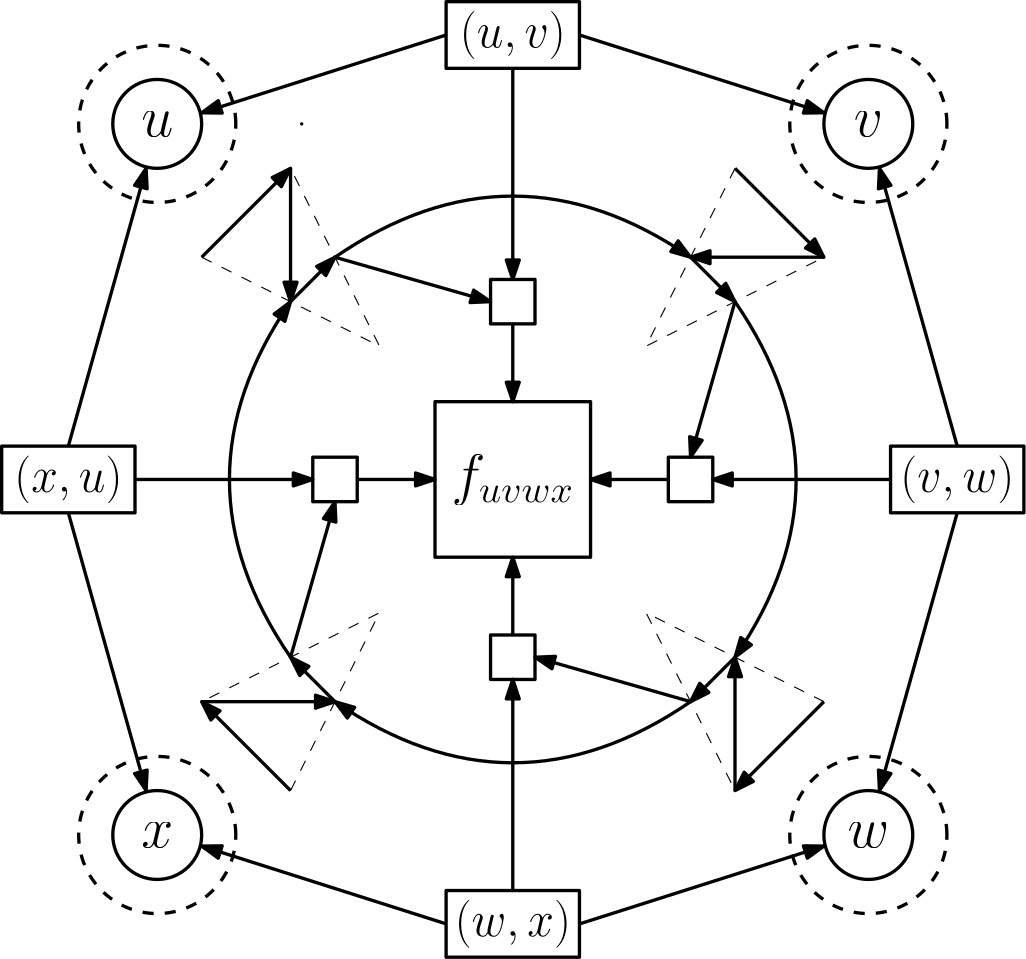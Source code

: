 <?xml version="1.0"?>
<!DOCTYPE ipe SYSTEM "ipe.dtd">
<ipe version="70206" creator="Ipe 7.2.7">
<info created="D:20190527180651" modified="D:20190527202147"/>
<ipestyle name="basic">
<symbol name="arrow/arc(spx)">
<path stroke="sym-stroke" fill="sym-stroke" pen="sym-pen">
0 0 m
-1 0.333 l
-1 -0.333 l
h
</path>
</symbol>
<symbol name="arrow/farc(spx)">
<path stroke="sym-stroke" fill="white" pen="sym-pen">
0 0 m
-1 0.333 l
-1 -0.333 l
h
</path>
</symbol>
<symbol name="arrow/ptarc(spx)">
<path stroke="sym-stroke" fill="sym-stroke" pen="sym-pen">
0 0 m
-1 0.333 l
-0.8 0 l
-1 -0.333 l
h
</path>
</symbol>
<symbol name="arrow/fptarc(spx)">
<path stroke="sym-stroke" fill="white" pen="sym-pen">
0 0 m
-1 0.333 l
-0.8 0 l
-1 -0.333 l
h
</path>
</symbol>
<symbol name="mark/circle(sx)" transformations="translations">
<path fill="sym-stroke">
0.6 0 0 0.6 0 0 e
0.4 0 0 0.4 0 0 e
</path>
</symbol>
<symbol name="mark/disk(sx)" transformations="translations">
<path fill="sym-stroke">
0.6 0 0 0.6 0 0 e
</path>
</symbol>
<symbol name="mark/fdisk(sfx)" transformations="translations">
<group>
<path fill="sym-fill">
0.5 0 0 0.5 0 0 e
</path>
<path fill="sym-stroke" fillrule="eofill">
0.6 0 0 0.6 0 0 e
0.4 0 0 0.4 0 0 e
</path>
</group>
</symbol>
<symbol name="mark/box(sx)" transformations="translations">
<path fill="sym-stroke" fillrule="eofill">
-0.6 -0.6 m
0.6 -0.6 l
0.6 0.6 l
-0.6 0.6 l
h
-0.4 -0.4 m
0.4 -0.4 l
0.4 0.4 l
-0.4 0.4 l
h
</path>
</symbol>
<symbol name="mark/square(sx)" transformations="translations">
<path fill="sym-stroke">
-0.6 -0.6 m
0.6 -0.6 l
0.6 0.6 l
-0.6 0.6 l
h
</path>
</symbol>
<symbol name="mark/fsquare(sfx)" transformations="translations">
<group>
<path fill="sym-fill">
-0.5 -0.5 m
0.5 -0.5 l
0.5 0.5 l
-0.5 0.5 l
h
</path>
<path fill="sym-stroke" fillrule="eofill">
-0.6 -0.6 m
0.6 -0.6 l
0.6 0.6 l
-0.6 0.6 l
h
-0.4 -0.4 m
0.4 -0.4 l
0.4 0.4 l
-0.4 0.4 l
h
</path>
</group>
</symbol>
<symbol name="mark/cross(sx)" transformations="translations">
<group>
<path fill="sym-stroke">
-0.43 -0.57 m
0.57 0.43 l
0.43 0.57 l
-0.57 -0.43 l
h
</path>
<path fill="sym-stroke">
-0.43 0.57 m
0.57 -0.43 l
0.43 -0.57 l
-0.57 0.43 l
h
</path>
</group>
</symbol>
<symbol name="arrow/fnormal(spx)">
<path stroke="sym-stroke" fill="white" pen="sym-pen">
0 0 m
-1 0.333 l
-1 -0.333 l
h
</path>
</symbol>
<symbol name="arrow/pointed(spx)">
<path stroke="sym-stroke" fill="sym-stroke" pen="sym-pen">
0 0 m
-1 0.333 l
-0.8 0 l
-1 -0.333 l
h
</path>
</symbol>
<symbol name="arrow/fpointed(spx)">
<path stroke="sym-stroke" fill="white" pen="sym-pen">
0 0 m
-1 0.333 l
-0.8 0 l
-1 -0.333 l
h
</path>
</symbol>
<symbol name="arrow/linear(spx)">
<path stroke="sym-stroke" pen="sym-pen">
-1 0.333 m
0 0 l
-1 -0.333 l
</path>
</symbol>
<symbol name="arrow/fdouble(spx)">
<path stroke="sym-stroke" fill="white" pen="sym-pen">
0 0 m
-1 0.333 l
-1 -0.333 l
h
-1 0 m
-2 0.333 l
-2 -0.333 l
h
</path>
</symbol>
<symbol name="arrow/double(spx)">
<path stroke="sym-stroke" fill="sym-stroke" pen="sym-pen">
0 0 m
-1 0.333 l
-1 -0.333 l
h
-1 0 m
-2 0.333 l
-2 -0.333 l
h
</path>
</symbol>
<pen name="heavier" value="0.8"/>
<pen name="fat" value="1.2"/>
<pen name="ultrafat" value="2"/>
<symbolsize name="large" value="5"/>
<symbolsize name="small" value="2"/>
<symbolsize name="tiny" value="1.1"/>
<arrowsize name="large" value="10"/>
<arrowsize name="small" value="5"/>
<arrowsize name="tiny" value="3"/>
<color name="red" value="1 0 0"/>
<color name="green" value="0 1 0"/>
<color name="blue" value="0 0 1"/>
<color name="yellow" value="1 1 0"/>
<color name="orange" value="1 0.647 0"/>
<color name="gold" value="1 0.843 0"/>
<color name="purple" value="0.627 0.125 0.941"/>
<color name="gray" value="0.745"/>
<color name="brown" value="0.647 0.165 0.165"/>
<color name="navy" value="0 0 0.502"/>
<color name="pink" value="1 0.753 0.796"/>
<color name="seagreen" value="0.18 0.545 0.341"/>
<color name="turquoise" value="0.251 0.878 0.816"/>
<color name="violet" value="0.933 0.51 0.933"/>
<color name="darkblue" value="0 0 0.545"/>
<color name="darkcyan" value="0 0.545 0.545"/>
<color name="darkgray" value="0.663"/>
<color name="darkgreen" value="0 0.392 0"/>
<color name="darkmagenta" value="0.545 0 0.545"/>
<color name="darkorange" value="1 0.549 0"/>
<color name="darkred" value="0.545 0 0"/>
<color name="lightblue" value="0.678 0.847 0.902"/>
<color name="lightcyan" value="0.878 1 1"/>
<color name="lightgray" value="0.827"/>
<color name="lightgreen" value="0.565 0.933 0.565"/>
<color name="lightyellow" value="1 1 0.878"/>
<dashstyle name="dashed" value="[4] 0"/>
<dashstyle name="dotted" value="[1 3] 0"/>
<dashstyle name="dash dotted" value="[4 2 1 2] 0"/>
<dashstyle name="dash dot dotted" value="[4 2 1 2 1 2] 0"/>
<textsize name="large" value="\large"/>
<textsize name="Large" value="\Large"/>
<textsize name="LARGE" value="\LARGE"/>
<textsize name="huge" value="\huge"/>
<textsize name="Huge" value="\Huge"/>
<textsize name="small" value="\small"/>
<textsize name="footnote" value="\footnotesize"/>
<textsize name="tiny" value="\tiny"/>
<textstyle name="center" begin="\begin{center}" end="\end{center}"/>
<textstyle name="itemize" begin="\begin{itemize}" end="\end{itemize}"/>
<textstyle name="item" begin="\begin{itemize}\item{}" end="\end{itemize}"/>
<gridsize name="4 pts" value="4"/>
<gridsize name="8 pts (~3 mm)" value="8"/>
<gridsize name="16 pts (~6 mm)" value="16"/>
<gridsize name="32 pts (~12 mm)" value="32"/>
<gridsize name="10 pts (~3.5 mm)" value="10"/>
<gridsize name="20 pts (~7 mm)" value="20"/>
<gridsize name="14 pts (~5 mm)" value="14"/>
<gridsize name="28 pts (~10 mm)" value="28"/>
<gridsize name="56 pts (~20 mm)" value="56"/>
<anglesize name="90 deg" value="90"/>
<anglesize name="60 deg" value="60"/>
<anglesize name="45 deg" value="45"/>
<anglesize name="30 deg" value="30"/>
<anglesize name="22.5 deg" value="22.5"/>
<opacity name="10%" value="0.1"/>
<opacity name="30%" value="0.3"/>
<opacity name="50%" value="0.5"/>
<opacity name="75%" value="0.75"/>
<tiling name="falling" angle="-60" step="4" width="1"/>
<tiling name="rising" angle="30" step="4" width="1"/>
</ipestyle>
<page>
<layer name="alpha"/>
<view layers="alpha" active="alpha"/>
<text layer="alpha" transformations="translations" pos="288 800" stroke="black" type="label" width="38.106" height="12.896" depth="4.29" halign="center" valign="center" size="LARGE" style="math">(u,v)</text>
<text transformations="translations" pos="448 640" stroke="black" type="label" width="41.025" height="12.896" depth="4.29" halign="center" valign="center" size="LARGE" style="math">(v,w)</text>
<text transformations="translations" pos="288 480" stroke="black" type="label" width="41.837" height="12.896" depth="4.29" halign="center" valign="center" size="LARGE" style="math">(w,x)</text>
<text transformations="translations" pos="128 640" stroke="black" type="label" width="38.918" height="12.896" depth="4.29" halign="center" valign="center" size="LARGE" style="math">(x,u)</text>
<text transformations="translations" pos="160 768" stroke="black" type="label" width="11.515" height="8.896" depth="0" halign="center" valign="center" size="huge" style="math">u</text>
<text transformations="translations" pos="160 512" stroke="black" type="label" width="11.497" height="8.896" depth="0" halign="center" valign="center" size="huge" style="math">x</text>
<text transformations="translations" pos="416 512" stroke="black" type="label" width="15.018" height="8.896" depth="0" halign="center" valign="center" size="huge" style="math">w</text>
<text transformations="translations" pos="416 768" stroke="black" type="label" width="10.522" height="8.896" depth="0" halign="center" valign="center" size="huge" style="math">v</text>
<text transformations="translations" pos="288 640" stroke="black" type="label" width="44.181" height="14.347" depth="4.02" halign="center" valign="center" size="huge" style="math">f_{uvwx}</text>
<path stroke="black" pen="fat">
16 0 0 16 160 768 e
</path>
<path stroke="black" pen="fat">
16 0 0 16 416 768 e
</path>
<path stroke="black" pen="fat">
16 0 0 16 416 512 e
</path>
<path stroke="black" pen="fat">
16 0 0 16 160 512 e
</path>
<path stroke="black" pen="fat">
264 812 m
264 788 l
312 788 l
312 812 l
h
</path>
<path stroke="black" pen="fat">
104 652 m
104 628 l
152 628 l
152 652 l
h
</path>
<path stroke="black" pen="fat">
264 492 m
264 468 l
312 468 l
312 492 l
h
</path>
<path stroke="black" pen="fat">
424 652 m
424 628 l
472 628 l
472 652 l
h
</path>
<path stroke="black" pen="fat">
316 612 m
316 668 l
260 668 l
260 612 l
h
</path>
<path stroke="black" pen="fat">
216 648 m
216 632 l
232 632 l
232 648 l
h
</path>
<path stroke="black" pen="fat">
280 712 m
280 696 l
296 696 l
296 712 l
h
</path>
<path stroke="black" pen="fat">
344 648 m
344 632 l
360 632 l
360 648 l
h
</path>
<path stroke="black" pen="fat">
280 584 m
280 568 l
296 568 l
296 584 l
h
</path>
<path stroke="black" pen="fat" arrow="normal/normal">
232 640 m
260 640 l
</path>
<path stroke="black" pen="fat" arrow="normal/normal">
288 696 m
288 668 l
</path>
<path stroke="black" pen="fat" arrow="normal/normal">
344 640 m
316 640 l
</path>
<path stroke="black" pen="fat" arrow="normal/normal">
288 584 m
288 612 l
</path>
<path stroke="black" pen="fat" arrow="normal/normal">
152 640 m
216 640 l
</path>
<path stroke="black" pen="fat" arrow="normal/normal">
424 640 m
360 640 l
</path>
<path stroke="black" pen="fat" arrow="normal/normal">
288 492 m
288 568 l
288 492 l
288 568 l
</path>
<path stroke="black" pen="fat" arrow="normal/normal">
128 652 m
156 752 l
</path>
<path stroke="black" pen="fat" arrow="normal/normal">
264 800 m
176 772 l
</path>
<path stroke="black" pen="fat" arrow="normal/normal">
312 800 m
400 772 l
</path>
<path stroke="black" pen="fat" arrow="normal/normal">
448 628 m
420 528 l
</path>
<path stroke="black" pen="fat" arrow="normal/normal">
312 480 m
400 508 l
</path>
<path stroke="black" pen="fat" arrow="normal/normal">
264 480 m
176 508 l
</path>
<path stroke="black" pen="fat" arrow="normal/normal">
128 628 m
156 528 l
</path>
<path stroke="black" pen="fat" arrow="normal/normal">
448 652 m
420 752 l
</path>
<path stroke="black" pen="fat" arrow="normal/normal">
208 528 m
176 560 l
</path>
<path stroke="black" pen="fat" arrow="normal/normal">
176 560 m
224 560 l
</path>
<path stroke="black" pen="fat" arrow="normal/normal">
224 560 m
208 576 l
</path>
<path stroke="black" dash="dashed">
208 528 m
240 592 l
176 560 l
176 560 l
</path>
<path stroke="black" pen="fat" arrow="normal/normal">
176 720 m
208 752 l
</path>
<path stroke="black" pen="fat" arrow="normal/normal">
208 752 m
208 704 l
</path>
<path stroke="black" pen="fat" arrow="normal/normal">
208 704 m
224 720 l
</path>
<path stroke="black" dash="dashed">
176 720 m
240 688 l
208 752 l
208 752 l
</path>
<path stroke="black" pen="fat" arrow="normal/normal">
368 752 m
400 720 l
</path>
<path stroke="black" pen="fat" arrow="normal/normal">
400 720 m
352 720 l
</path>
<path stroke="black" pen="fat" arrow="normal/normal">
352 720 m
368 704 l
</path>
<path stroke="black" dash="dashed">
368 752 m
336 688 l
400 720 l
</path>
<path stroke="black" pen="fat" arrow="normal/normal">
400 560 m
368 528 l
</path>
<path stroke="black" pen="fat" arrow="normal/normal">
368 528 m
368 576 l
</path>
<path stroke="black" pen="fat" arrow="normal/normal">
368 576 m
352 560 l
</path>
<path stroke="black" dash="dashed">
400 560 m
336 592 l
368 528 l
</path>
<path stroke="black" pen="fat" arrow="normal/normal">
224 720 m
288 764
352 720 c
</path>
<path stroke="black" pen="fat" arrow="normal/normal">
368 704 m
412 640
368 576 c
</path>
<path stroke="black" pen="fat" arrow="normal/normal">
352 560 m
288 516
224 560 c
</path>
<path stroke="black" pen="fat" arrow="normal/normal">
208 576 m
164 640
208 704 c
</path>
<path stroke="black" pen="fat" arrow="normal/normal">
368 704 m
352 648 l
</path>
<path stroke="black" pen="fat" arrow="normal/normal">
352 560 m
296 576 l
</path>
<path stroke="black" pen="fat" arrow="normal/normal">
208 576 m
224 632 l
</path>
<path stroke="black" pen="fat" arrow="normal/normal">
224 720 m
280 704 l
</path>
<path stroke="black" dash="dashed" pen="fat">
28.2843 0 0 28.2843 160 768 e
</path>
<path matrix="1 0 0 1 256 0" stroke="black" dash="dashed" pen="fat">
28.2843 0 0 28.2843 160 768 e
</path>
<path matrix="1 0 0 1 256 -256" stroke="black" dash="dashed" pen="fat">
28.2843 0 0 28.2843 160 768 e
</path>
<path matrix="1 0 0 1 0 -256" stroke="black" dash="dashed" pen="fat">
28.2843 0 0 28.2843 160 768 e
</path>
<path stroke="black" pen="fat" cap="1">
212 768 m
212 768 l
</path>
<path stroke="black" pen="fat" arrow="normal/normal">
288 788 m
288 712 l
</path>
</page>
</ipe>
